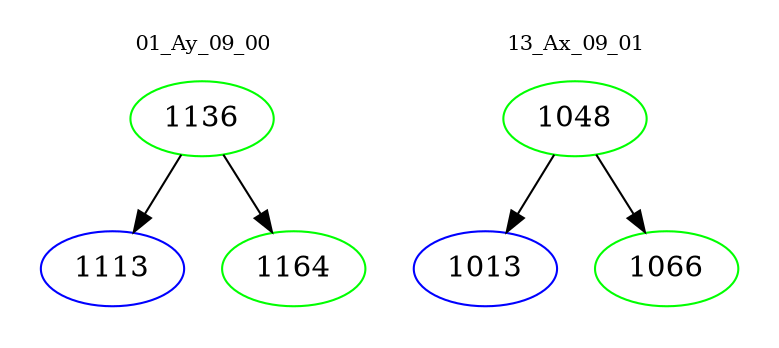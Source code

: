 digraph{
subgraph cluster_0 {
color = white
label = "01_Ay_09_00";
fontsize=10;
T0_1136 [label="1136", color="green"]
T0_1136 -> T0_1113 [color="black"]
T0_1113 [label="1113", color="blue"]
T0_1136 -> T0_1164 [color="black"]
T0_1164 [label="1164", color="green"]
}
subgraph cluster_1 {
color = white
label = "13_Ax_09_01";
fontsize=10;
T1_1048 [label="1048", color="green"]
T1_1048 -> T1_1013 [color="black"]
T1_1013 [label="1013", color="blue"]
T1_1048 -> T1_1066 [color="black"]
T1_1066 [label="1066", color="green"]
}
}
